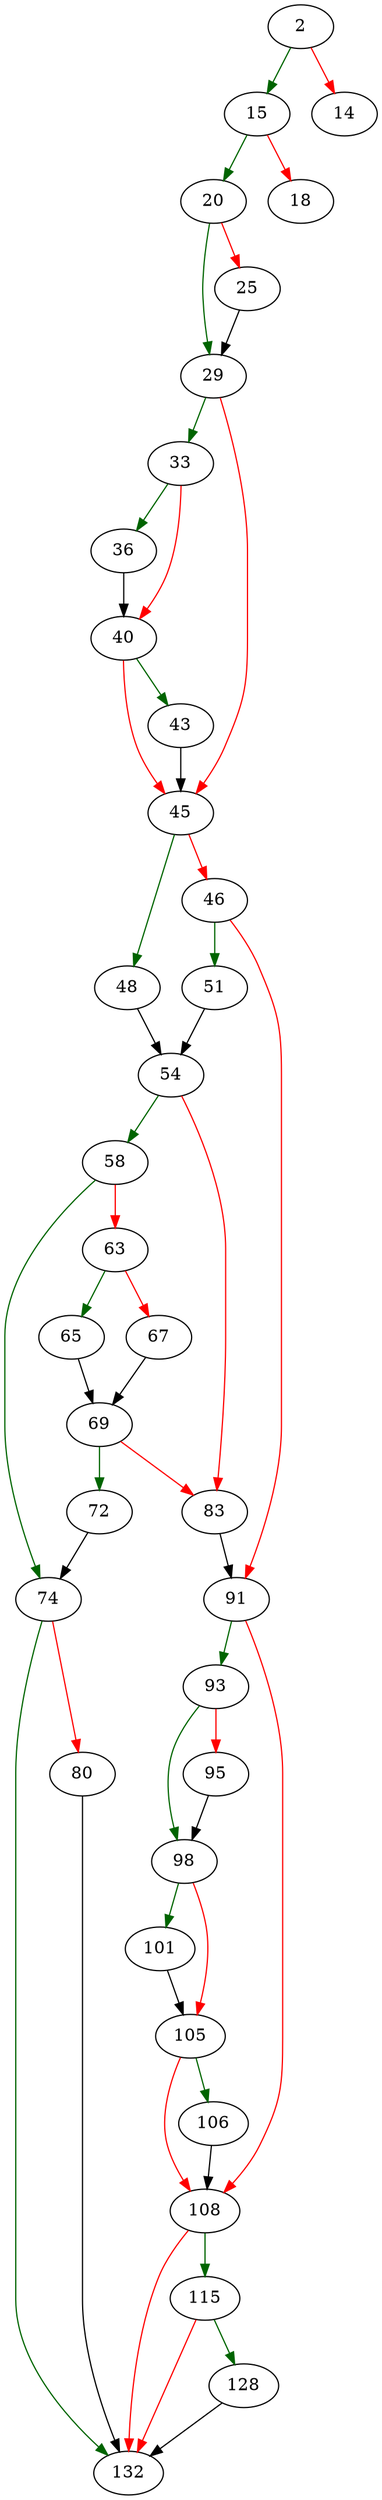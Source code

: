 strict digraph "main" {
	// Node definitions.
	2 [entry=true];
	15;
	14;
	20;
	18;
	29;
	25;
	33;
	45;
	36;
	40;
	43;
	48;
	46;
	51;
	91;
	54;
	58;
	83;
	74;
	63;
	65;
	67;
	69;
	72;
	132;
	80;
	93;
	108;
	98;
	95;
	101;
	105;
	106;
	115;
	128;

	// Edge definitions.
	2 -> 15 [
		color=darkgreen
		cond=true
	];
	2 -> 14 [
		color=red
		cond=false
	];
	15 -> 20 [
		color=darkgreen
		cond=true
	];
	15 -> 18 [
		color=red
		cond=false
	];
	20 -> 29 [
		color=darkgreen
		cond=true
	];
	20 -> 25 [
		color=red
		cond=false
	];
	29 -> 33 [
		color=darkgreen
		cond=true
	];
	29 -> 45 [
		color=red
		cond=false
	];
	25 -> 29;
	33 -> 36 [
		color=darkgreen
		cond=true
	];
	33 -> 40 [
		color=red
		cond=false
	];
	45 -> 48 [
		color=darkgreen
		cond=true
	];
	45 -> 46 [
		color=red
		cond=false
	];
	36 -> 40;
	40 -> 45 [
		color=red
		cond=false
	];
	40 -> 43 [
		color=darkgreen
		cond=true
	];
	43 -> 45;
	48 -> 54;
	46 -> 51 [
		color=darkgreen
		cond=true
	];
	46 -> 91 [
		color=red
		cond=false
	];
	51 -> 54;
	91 -> 93 [
		color=darkgreen
		cond=true
	];
	91 -> 108 [
		color=red
		cond=false
	];
	54 -> 58 [
		color=darkgreen
		cond=true
	];
	54 -> 83 [
		color=red
		cond=false
	];
	58 -> 74 [
		color=darkgreen
		cond=true
	];
	58 -> 63 [
		color=red
		cond=false
	];
	83 -> 91;
	74 -> 132 [
		color=darkgreen
		cond=true
	];
	74 -> 80 [
		color=red
		cond=false
	];
	63 -> 65 [
		color=darkgreen
		cond=true
	];
	63 -> 67 [
		color=red
		cond=false
	];
	65 -> 69;
	67 -> 69;
	69 -> 83 [
		color=red
		cond=false
	];
	69 -> 72 [
		color=darkgreen
		cond=true
	];
	72 -> 74;
	80 -> 132;
	93 -> 98 [
		color=darkgreen
		cond=true
	];
	93 -> 95 [
		color=red
		cond=false
	];
	108 -> 132 [
		color=red
		cond=false
	];
	108 -> 115 [
		color=darkgreen
		cond=true
	];
	98 -> 101 [
		color=darkgreen
		cond=true
	];
	98 -> 105 [
		color=red
		cond=false
	];
	95 -> 98;
	101 -> 105;
	105 -> 108 [
		color=red
		cond=false
	];
	105 -> 106 [
		color=darkgreen
		cond=true
	];
	106 -> 108;
	115 -> 132 [
		color=red
		cond=false
	];
	115 -> 128 [
		color=darkgreen
		cond=true
	];
	128 -> 132;
}